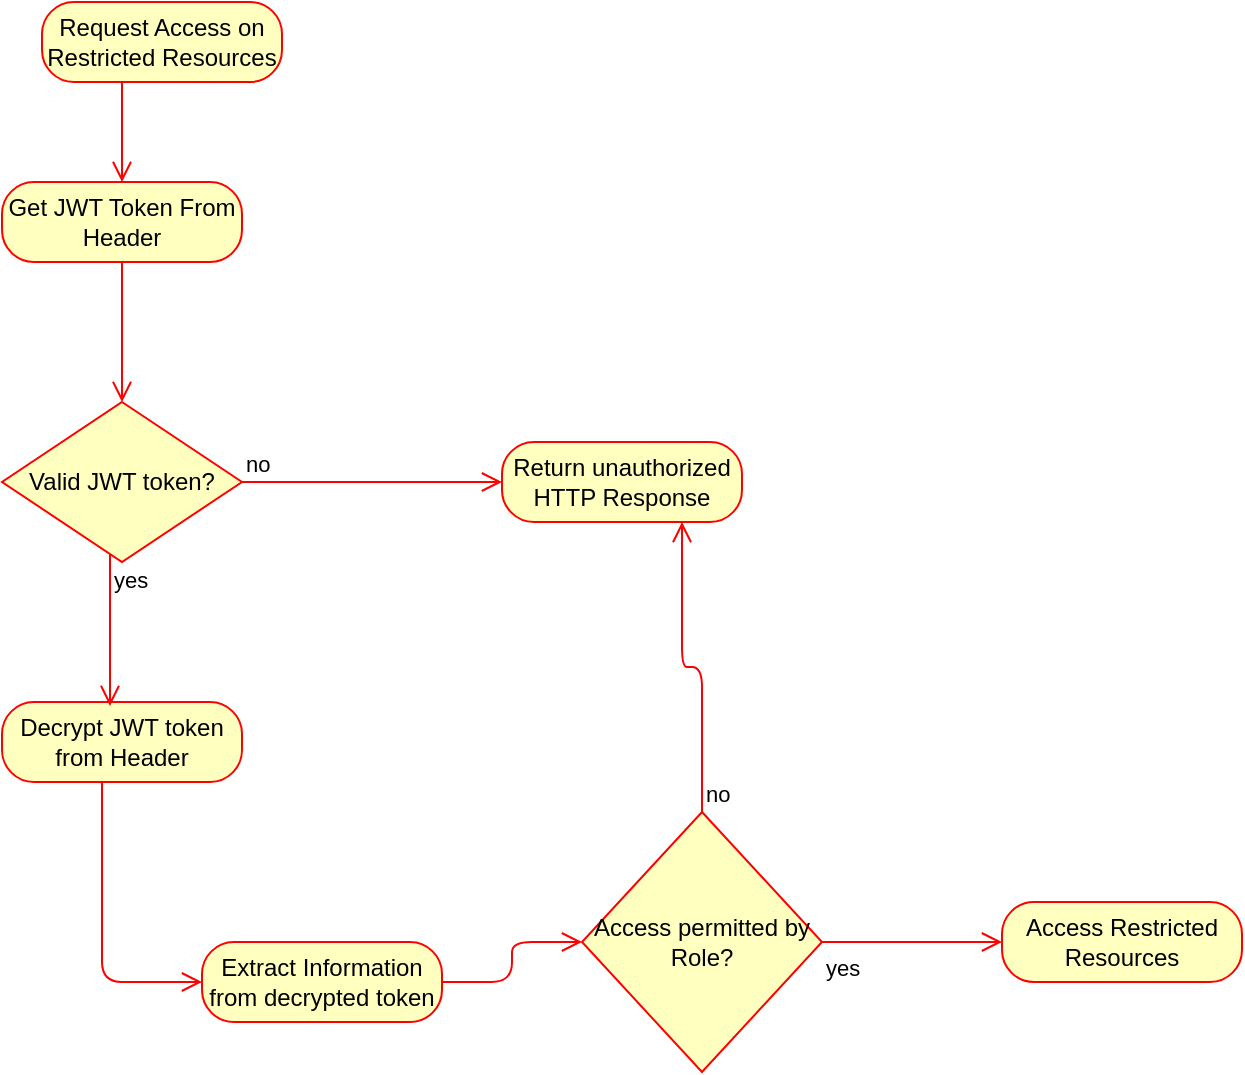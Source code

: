 <mxfile version="10.6.2" type="github"><diagram id="5YuWApimqC6eWTk4Yeqw" name="Page-1"><mxGraphModel dx="1394" dy="796" grid="1" gridSize="10" guides="1" tooltips="1" connect="1" arrows="1" fold="1" page="1" pageScale="1" pageWidth="827" pageHeight="1169" math="0" shadow="0"><root><mxCell id="0"/><mxCell id="1" parent="0"/><mxCell id="KcQABlmkZBtvu1bsV4z4-1" value="Request Access on Restricted Resources" style="rounded=1;whiteSpace=wrap;html=1;arcSize=40;fontColor=#000000;fillColor=#ffffc0;strokeColor=#ff0000;" vertex="1" parent="1"><mxGeometry x="110" width="120" height="40" as="geometry"/></mxCell><mxCell id="KcQABlmkZBtvu1bsV4z4-2" value="" style="edgeStyle=orthogonalEdgeStyle;html=1;verticalAlign=bottom;endArrow=open;endSize=8;strokeColor=#ff0000;entryX=0.5;entryY=0;entryDx=0;entryDy=0;" edge="1" source="KcQABlmkZBtvu1bsV4z4-1" parent="1" target="KcQABlmkZBtvu1bsV4z4-13"><mxGeometry relative="1" as="geometry"><mxPoint x="230" y="120" as="targetPoint"/><Array as="points"><mxPoint x="150" y="60"/><mxPoint x="150" y="60"/></Array></mxGeometry></mxCell><mxCell id="KcQABlmkZBtvu1bsV4z4-6" value="Decrypt JWT token from Header" style="rounded=1;whiteSpace=wrap;html=1;arcSize=40;fontColor=#000000;fillColor=#ffffc0;strokeColor=#ff0000;" vertex="1" parent="1"><mxGeometry x="90" y="350" width="120" height="40" as="geometry"/></mxCell><mxCell id="KcQABlmkZBtvu1bsV4z4-7" value="" style="edgeStyle=orthogonalEdgeStyle;html=1;verticalAlign=bottom;endArrow=open;endSize=8;strokeColor=#ff0000;" edge="1" source="KcQABlmkZBtvu1bsV4z4-6" parent="1"><mxGeometry relative="1" as="geometry"><mxPoint x="190" y="490" as="targetPoint"/><Array as="points"><mxPoint x="140" y="490"/></Array></mxGeometry></mxCell><mxCell id="KcQABlmkZBtvu1bsV4z4-8" value="Extract Information from decrypted token" style="rounded=1;whiteSpace=wrap;html=1;arcSize=40;fontColor=#000000;fillColor=#ffffc0;strokeColor=#ff0000;" vertex="1" parent="1"><mxGeometry x="190" y="470" width="120" height="40" as="geometry"/></mxCell><mxCell id="KcQABlmkZBtvu1bsV4z4-9" value="" style="edgeStyle=orthogonalEdgeStyle;html=1;verticalAlign=bottom;endArrow=open;endSize=8;strokeColor=#ff0000;entryX=0;entryY=0.5;entryDx=0;entryDy=0;" edge="1" source="KcQABlmkZBtvu1bsV4z4-8" parent="1" target="KcQABlmkZBtvu1bsV4z4-19"><mxGeometry relative="1" as="geometry"><mxPoint x="370" y="490" as="targetPoint"/></mxGeometry></mxCell><mxCell id="KcQABlmkZBtvu1bsV4z4-10" value="Valid JWT token?" style="rhombus;whiteSpace=wrap;html=1;fillColor=#ffffc0;strokeColor=#ff0000;" vertex="1" parent="1"><mxGeometry x="90" y="200" width="120" height="80" as="geometry"/></mxCell><mxCell id="KcQABlmkZBtvu1bsV4z4-11" value="no" style="edgeStyle=orthogonalEdgeStyle;html=1;align=left;verticalAlign=bottom;endArrow=open;endSize=8;strokeColor=#ff0000;entryX=0;entryY=0.5;entryDx=0;entryDy=0;" edge="1" source="KcQABlmkZBtvu1bsV4z4-10" parent="1" target="KcQABlmkZBtvu1bsV4z4-15"><mxGeometry x="-1" relative="1" as="geometry"><mxPoint x="330" y="270" as="targetPoint"/><Array as="points"/></mxGeometry></mxCell><mxCell id="KcQABlmkZBtvu1bsV4z4-12" value="yes" style="edgeStyle=orthogonalEdgeStyle;html=1;align=left;verticalAlign=top;endArrow=open;endSize=8;strokeColor=#ff0000;entryX=0.45;entryY=0.05;entryDx=0;entryDy=0;entryPerimeter=0;" edge="1" source="KcQABlmkZBtvu1bsV4z4-10" parent="1" target="KcQABlmkZBtvu1bsV4z4-6"><mxGeometry x="-1" relative="1" as="geometry"><mxPoint x="190" y="350" as="targetPoint"/><Array as="points"><mxPoint x="144" y="320"/><mxPoint x="144" y="320"/></Array></mxGeometry></mxCell><mxCell id="KcQABlmkZBtvu1bsV4z4-13" value="Get JWT Token From Header" style="rounded=1;whiteSpace=wrap;html=1;arcSize=40;fontColor=#000000;fillColor=#ffffc0;strokeColor=#ff0000;" vertex="1" parent="1"><mxGeometry x="90" y="90" width="120" height="40" as="geometry"/></mxCell><mxCell id="KcQABlmkZBtvu1bsV4z4-14" value="" style="edgeStyle=orthogonalEdgeStyle;html=1;verticalAlign=bottom;endArrow=open;endSize=8;strokeColor=#ff0000;entryX=0.5;entryY=0;entryDx=0;entryDy=0;" edge="1" source="KcQABlmkZBtvu1bsV4z4-13" parent="1" target="KcQABlmkZBtvu1bsV4z4-10"><mxGeometry relative="1" as="geometry"><mxPoint x="150" y="190" as="targetPoint"/></mxGeometry></mxCell><mxCell id="KcQABlmkZBtvu1bsV4z4-15" value="Return unauthorized HTTP Response" style="rounded=1;whiteSpace=wrap;html=1;arcSize=40;fontColor=#000000;fillColor=#ffffc0;strokeColor=#ff0000;" vertex="1" parent="1"><mxGeometry x="340" y="220" width="120" height="40" as="geometry"/></mxCell><mxCell id="KcQABlmkZBtvu1bsV4z4-19" value="Access permitted by Role?" style="rhombus;whiteSpace=wrap;html=1;fillColor=#ffffc0;strokeColor=#ff0000;" vertex="1" parent="1"><mxGeometry x="380" y="405" width="120" height="130" as="geometry"/></mxCell><mxCell id="KcQABlmkZBtvu1bsV4z4-20" value="no" style="edgeStyle=orthogonalEdgeStyle;html=1;align=left;verticalAlign=bottom;endArrow=open;endSize=8;strokeColor=#ff0000;entryX=0.75;entryY=1;entryDx=0;entryDy=0;" edge="1" source="KcQABlmkZBtvu1bsV4z4-19" parent="1" target="KcQABlmkZBtvu1bsV4z4-15"><mxGeometry x="-1" relative="1" as="geometry"><mxPoint x="610" y="500" as="targetPoint"/></mxGeometry></mxCell><mxCell id="KcQABlmkZBtvu1bsV4z4-21" value="yes" style="edgeStyle=orthogonalEdgeStyle;html=1;align=left;verticalAlign=top;endArrow=open;endSize=8;strokeColor=#ff0000;entryX=0;entryY=0.5;entryDx=0;entryDy=0;" edge="1" source="KcQABlmkZBtvu1bsV4z4-19" parent="1" target="KcQABlmkZBtvu1bsV4z4-22"><mxGeometry x="-1" relative="1" as="geometry"><mxPoint x="470" y="580" as="targetPoint"/></mxGeometry></mxCell><mxCell id="KcQABlmkZBtvu1bsV4z4-22" value="Access Restricted Resources" style="rounded=1;whiteSpace=wrap;html=1;arcSize=40;fontColor=#000000;fillColor=#ffffc0;strokeColor=#ff0000;" vertex="1" parent="1"><mxGeometry x="590" y="450" width="120" height="40" as="geometry"/></mxCell></root></mxGraphModel></diagram></mxfile>